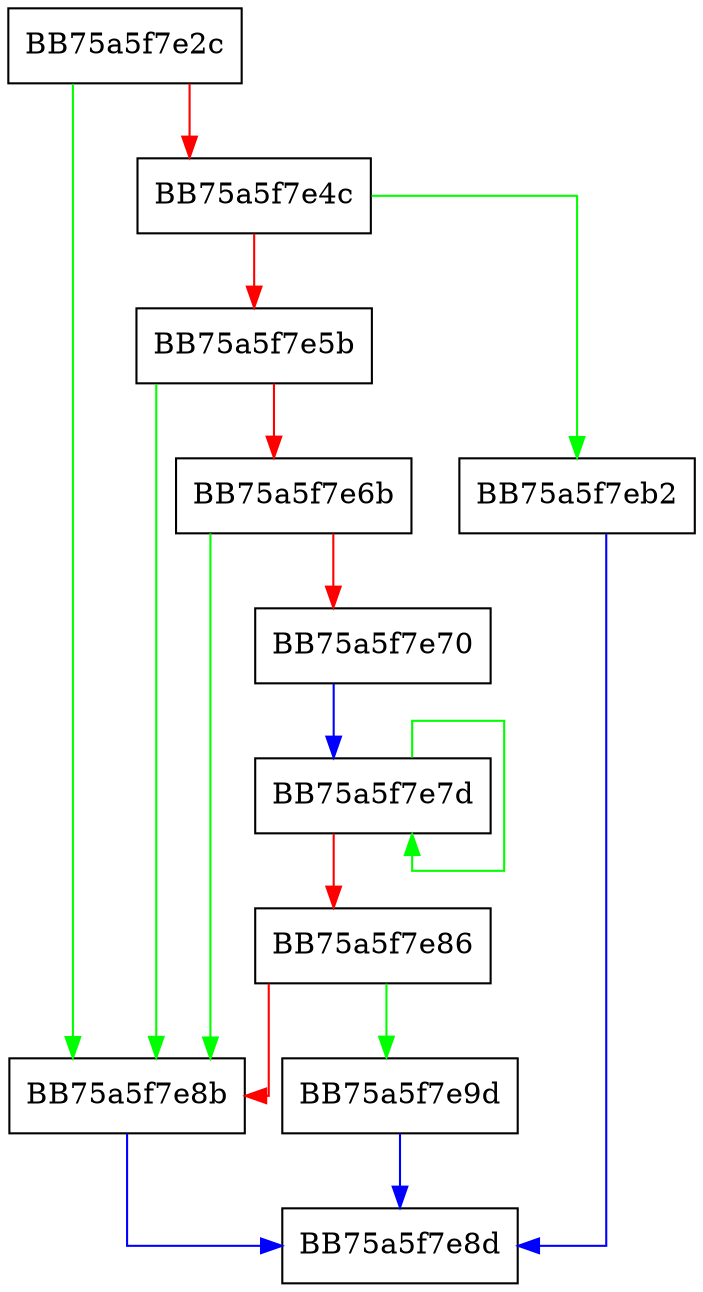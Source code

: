 digraph IsVersionInfoNameSimilar {
  node [shape="box"];
  graph [splines=ortho];
  BB75a5f7e2c -> BB75a5f7e8b [color="green"];
  BB75a5f7e2c -> BB75a5f7e4c [color="red"];
  BB75a5f7e4c -> BB75a5f7eb2 [color="green"];
  BB75a5f7e4c -> BB75a5f7e5b [color="red"];
  BB75a5f7e5b -> BB75a5f7e8b [color="green"];
  BB75a5f7e5b -> BB75a5f7e6b [color="red"];
  BB75a5f7e6b -> BB75a5f7e8b [color="green"];
  BB75a5f7e6b -> BB75a5f7e70 [color="red"];
  BB75a5f7e70 -> BB75a5f7e7d [color="blue"];
  BB75a5f7e7d -> BB75a5f7e7d [color="green"];
  BB75a5f7e7d -> BB75a5f7e86 [color="red"];
  BB75a5f7e86 -> BB75a5f7e9d [color="green"];
  BB75a5f7e86 -> BB75a5f7e8b [color="red"];
  BB75a5f7e8b -> BB75a5f7e8d [color="blue"];
  BB75a5f7e9d -> BB75a5f7e8d [color="blue"];
  BB75a5f7eb2 -> BB75a5f7e8d [color="blue"];
}